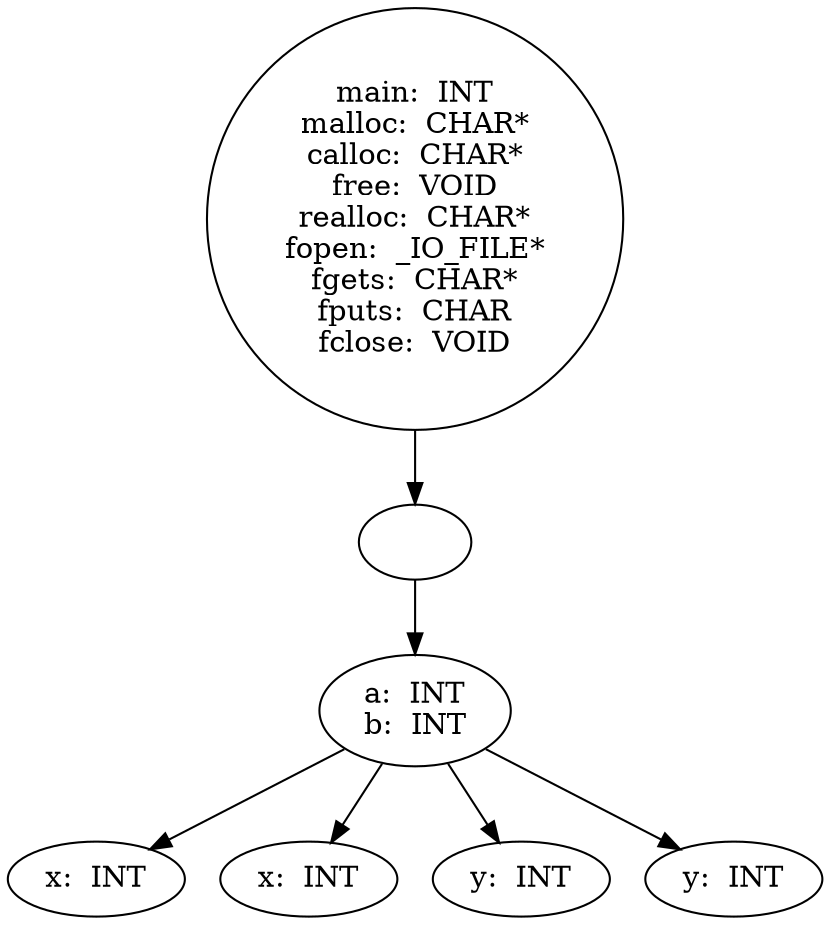 digraph AST {
  "135951639874864" [label="main:  INT
malloc:  CHAR*
calloc:  CHAR*
free:  VOID
realloc:  CHAR*
fopen:  _IO_FILE*
fgets:  CHAR*
fputs:  CHAR
fclose:  VOID"];
  "135951639874864" -> "135951639887152";
  "135951639887152" [label=""];
  "135951639887152" -> "135951639875056";
  "135951639875056" [label="a:  INT
b:  INT"];
  "135951639875056" -> "135951639887728";
  "135951639875056" -> "135951639881536";
  "135951639875056" -> "135951639881344";
  "135951639875056" -> "135951639876736";
  "135951639887728" [label="x:  INT"];
  "135951639881536" [label="x:  INT"];
  "135951639881344" [label="y:  INT"];
  "135951639876736" [label="y:  INT"];
}
